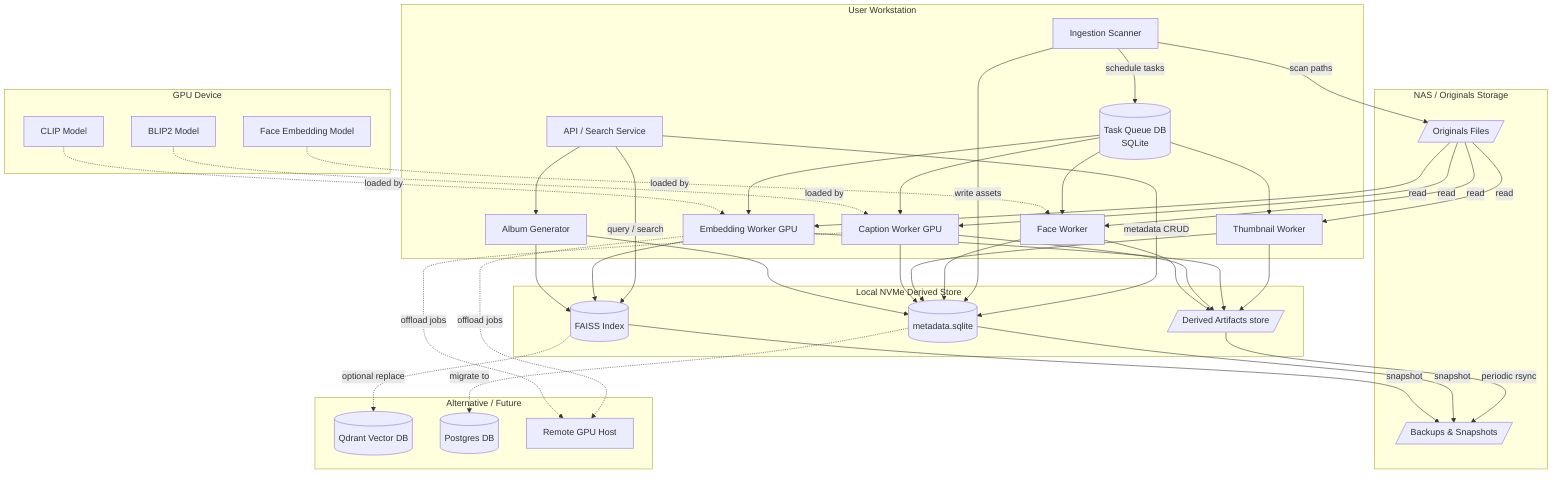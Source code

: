 flowchart TB
  subgraph User_Workstation[User Workstation]
    API[API / Search Service]
    Ingestion[Ingestion Scanner]
    TaskQ[(Task Queue DB\nSQLite)]
    Thumbs[Thumbnail Worker]
    Embed[Embedding Worker GPU]
    Caption[Caption Worker GPU]
    Faces[Face Worker]
    Albums[Album Generator]
  end

  subgraph GPU[GPU Device]
    CLIP[CLIP Model]
    BLIP2[BLIP2 Model]
    ArcFace[Face Embedding Model]
  end

  subgraph Local_NVMe[Local NVMe Derived Store]
    DerivFS[/Derived Artifacts store/]
    VectorIdx[(FAISS Index)]
    MetaDB[(metadata.sqlite)]
  end

  subgraph NAS[NAS / Originals Storage]
    Originals[/Originals Files/]
    Snapshots[/Backups & Snapshots/]
  end

  API -->|query / search| VectorIdx
  API -->|metadata CRUD| MetaDB
  Ingestion -->|scan paths| Originals
  Ingestion -->|write assets| MetaDB
  Ingestion -->|schedule tasks| TaskQ
  TaskQ --> Thumbs
  TaskQ --> Embed
  TaskQ --> Caption
  TaskQ --> Faces
  Thumbs --> DerivFS
  Embed --> DerivFS
  Caption --> DerivFS
  Faces --> DerivFS
  Embed --> VectorIdx
  Faces --> MetaDB
  Thumbs --> MetaDB
  Caption --> MetaDB
  Albums --> MetaDB
  Albums --> VectorIdx
  API --> Albums

  CLIP -.loaded by .-> Embed
  BLIP2 -.loaded by .-> Caption
  ArcFace -.loaded by .-> Faces

  Originals -->|read| Thumbs
  Originals -->|read| Embed
  Originals -->|read| Caption
  Originals -->|read| Faces

  DerivFS -->|periodic rsync| Snapshots
  MetaDB -->|snapshot| Snapshots
  VectorIdx -->|snapshot| Snapshots

  subgraph Optionals[Alternative / Future]
    Qdrant[(Qdrant Vector DB)]
    Postgres[(Postgres DB)]
    RemoteGPU[Remote GPU Host]
  end

  VectorIdx -.optional replace .-> Qdrant
  MetaDB -.migrate to .-> Postgres
  Embed -.offload jobs .-> RemoteGPU
  Caption -.offload jobs .-> RemoteGPU
